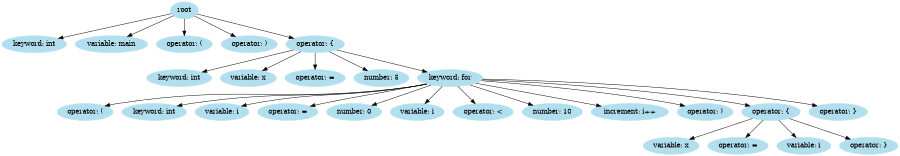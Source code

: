digraph "Syntax Tree" {
	node [color=lightblue2 style=filled]
	size="6,6"
	node0 [label="keyword: int"]
	root -> node0
	node1 [label="variable: main"]
	root -> node1
	node2 [label="operator: ("]
	root -> node2
	node3 [label="operator: )"]
	root -> node3
	node4 [label="operator: {"]
	root -> node4
	node5 [label="keyword: int"]
	node4 -> node5
	node6 [label="variable: x"]
	node4 -> node6
	node7 [label="operator: ="]
	node4 -> node7
	node8 [label="number: 5"]
	node4 -> node8
	node9 [label="keyword: for"]
	node4 -> node9
	node10 [label="operator: ("]
	node9 -> node10
	node11 [label="keyword: int"]
	node9 -> node11
	node12 [label="variable: i"]
	node9 -> node12
	node13 [label="operator: ="]
	node9 -> node13
	node14 [label="number: 0"]
	node9 -> node14
	node15 [label="variable: i"]
	node9 -> node15
	node16 [label="operator: <"]
	node9 -> node16
	node17 [label="number: 10"]
	node9 -> node17
	node18 [label="increment: i++"]
	node9 -> node18
	node19 [label="operator: )"]
	node9 -> node19
	node20 [label="operator: {"]
	node9 -> node20
	node21 [label="variable: x"]
	node20 -> node21
	node22 [label="operator: ="]
	node20 -> node22
	node23 [label="variable: i"]
	node20 -> node23
	node24 [label="operator: }"]
	node20 -> node24
	node25 [label="operator: }"]
	node9 -> node25
}
